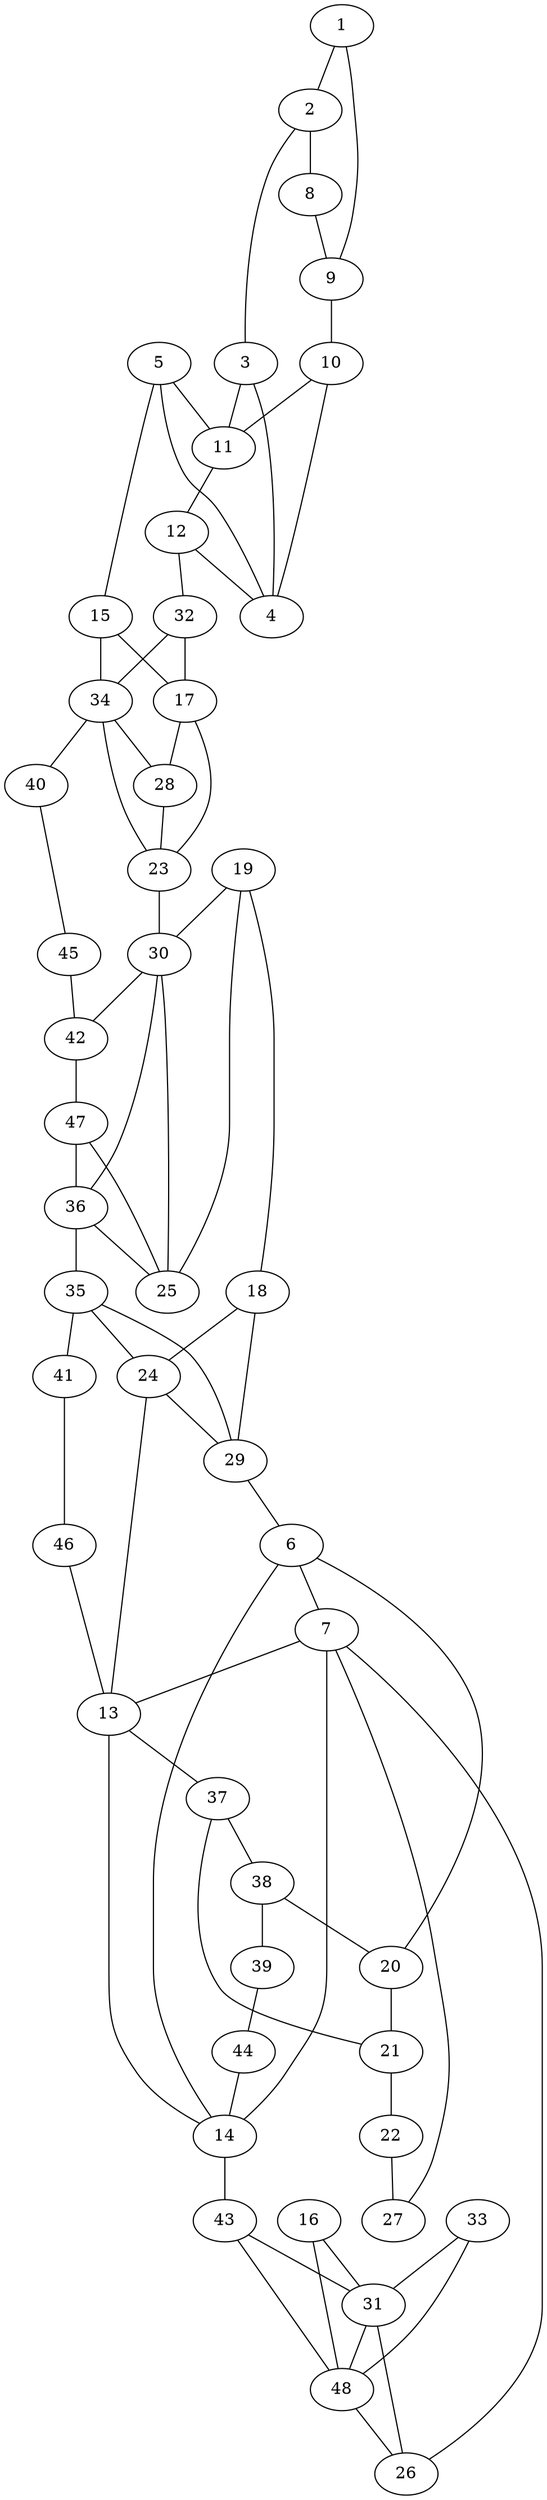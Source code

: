 graph pdb1dlq {
	1	 [aaLength=12,
		sequence=TQDVQDFLRVAS,
		type=0];
	2	 [aaLength=22,
		sequence=NPRVKQIIHRVLSDLYKAIEDL,
		type=0];
	1 -- 2	 [distance0="19.01312",
		frequency=1,
		type0=2];
	3	 [aaLength=18,
		sequence=TSDEYWAGVAYLNQLGAN,
		type=0];
	2 -- 3	 [distance0="2.0",
		frequency=1,
		type0=4];
	8	 [aaLength=12,
		sequence=TQDVQDFLRVAS,
		type=0];
	2 -- 8	 [distance0="24.76274",
		frequency=1,
		type0=3];
	4	 [aaLength=9,
		sequence=EAGLLSPGL,
		type=0];
	3 -- 4	 [distance0="20.58584",
		distance1="1.0",
		frequency=2,
		type0=2,
		type1=4];
	11	 [aaLength=9,
		sequence=EAGLLSPGL,
		type=0];
	3 -- 11	 [distance0="20.64701",
		frequency=1,
		type0=3];
	5	 [aaLength=17,
		sequence=GFDHYLDMRMDAEDAAL,
		type=0];
	5 -- 4	 [distance0="21.22952",
		frequency=1,
		type0=1];
	5 -- 11	 [distance0="27.10162",
		frequency=1,
		type0=3];
	15	 [aaLength=2,
		sequence=VA,
		type=1];
	5 -- 15	 [distance0="15.0",
		frequency=1,
		type0=4];
	6	 [aaLength=10,
		sequence=GPTQQLLNQL,
		type=0];
	7	 [aaLength=8,
		sequence=DPEAIKAN,
		type=0];
	6 -- 7	 [distance0="67.93939",
		frequency=1,
		type0=2];
	20	 [aaLength=7,
		sequence=HIHYFVS,
		type=1];
	6 -- 20	 [distance0="8.0",
		frequency=1,
		type0=4];
	13	 [aaLength=10,
		sequence=GPTQQLLNQL,
		type=0];
	7 -- 13	 [distance0="65.96074",
		frequency=1,
		type0=2];
	14	 [aaLength=8,
		sequence=DPEAIKAN,
		type=0];
	7 -- 14	 [distance0="47.23542",
		frequency=1,
		type0=1];
	26	 [aaLength=5,
		sequence=FAEMV,
		type=1];
	7 -- 26	 [distance0="5.0",
		frequency=1,
		type0=4];
	9	 [aaLength=22,
		sequence=NPRVKQIIHRVLSDLYKAIEDL,
		type=0];
	8 -- 9	 [distance0="22.11704",
		distance1="7.0",
		frequency=2,
		type0=2,
		type1=4];
	9 -- 1	 [distance0="20.61282",
		frequency=1,
		type0=2];
	10	 [aaLength=18,
		sequence=TSDEYWAGVAYLNQLGAN,
		type=0];
	9 -- 10	 [distance0="2.0",
		frequency=1,
		type0=4];
	10 -- 4	 [distance0="20.57744",
		frequency=1,
		type0=2];
	10 -- 11	 [distance0="20.76147",
		distance1="1.0",
		frequency=2,
		type0=3,
		type1=4];
	12	 [aaLength=17,
		sequence=GFDHYLDMRMDAEDAAL,
		type=0];
	11 -- 12	 [distance0="18.85114",
		distance1="0.0",
		frequency=2,
		type0=2,
		type1=5];
	12 -- 4	 [distance0="14.0181",
		frequency=1,
		type0=1];
	32	 [aaLength=2,
		sequence=VA,
		type=1];
	12 -- 32	 [distance0="15.0",
		frequency=1,
		type0=4];
	24	 [aaLength=7,
		sequence=QYRVRTI,
		type=1];
	13 -- 24	 [distance0="72.35413",
		frequency=1,
		type0=3];
	37	 [aaLength=7,
		sequence=HIHYFVS,
		type=1];
	13 -- 37	 [distance0="8.0",
		frequency=1,
		type0=4];
	14 -- 6	 [distance0="72.56427",
		frequency=1,
		type0=2];
	14 -- 13	 [distance0="72.63384",
		frequency=1,
		type0=3];
	43	 [aaLength=5,
		sequence=FAEMV,
		type=1];
	14 -- 43	 [distance0="5.0",
		frequency=1,
		type0=4];
	17	 [aaLength=3,
		sequence=ESV,
		type=1];
	15 -- 17	 [distance0="5.0",
		distance1="3.0",
		frequency=2,
		type0=2,
		type1=4];
	34	 [aaLength=3,
		sequence=ESV,
		type=1];
	15 -- 34	 [distance0="5.0",
		frequency=1,
		type0=3];
	16	 [aaLength=2,
		sequence=LA,
		type=1];
	31	 [aaLength=2,
		sequence=LK,
		type=1];
	16 -- 31	 [distance0="19.0",
		frequency=1,
		type0=2];
	48	 [aaLength=2,
		sequence=LK,
		type=1];
	16 -- 48	 [distance0="19.0",
		frequency=1,
		type0=3];
	23	 [aaLength=3,
		sequence=YAR,
		type=1];
	17 -- 23	 [distance0="4.0",
		frequency=1,
		type0=2];
	28	 [aaLength=3,
		sequence=YAR,
		type=1];
	17 -- 28	 [distance0="4.0",
		distance1="1.0",
		frequency=2,
		type0=3,
		type1=4];
	18	 [aaLength=5,
		sequence=RRSII,
		type=1];
	18 -- 24	 [distance0="10.0",
		distance1="5.0",
		frequency=2,
		type0=2,
		type1=4];
	29	 [aaLength=7,
		sequence=QYRVRTI,
		type=1];
	18 -- 29	 [distance0="10.0",
		frequency=1,
		type0=3];
	19	 [aaLength=5,
		sequence=KVEIW,
		type=1];
	19 -- 18	 [distance0="22.0",
		frequency=1,
		type0=4];
	25	 [aaLength=9,
		sequence=TLILHGTIF,
		type=1];
	19 -- 25	 [distance0="19.0",
		frequency=1,
		type0=2];
	30	 [aaLength=9,
		sequence=TLILHGTIF,
		type=1];
	19 -- 30	 [distance0="19.0",
		frequency=1,
		type0=3];
	21	 [aaLength=7,
		sequence=LTTQINV,
		type=1];
	20 -- 21	 [distance0="13.0",
		distance1="6.0",
		frequency=2,
		type0=2,
		type1=4];
	22	 [aaLength=2,
		sequence=VV,
		type=1];
	21 -- 22	 [distance0="18.0",
		frequency=1,
		type0=4];
	27	 [aaLength=3,
		sequence=VEH,
		type=1];
	22 -- 27	 [distance0="2.0",
		frequency=1,
		type0=4];
	23 -- 30	 [distance0="10.0",
		frequency=1,
		type0=4];
	24 -- 29	 [distance0="0.0",
		frequency=1,
		type0=5];
	25 -- 30	 [distance0="0.0",
		frequency=1,
		type0=1];
	26 -- 31	 [distance0="7.0",
		distance1="2.0",
		frequency=2,
		type0=2,
		type1=4];
	27 -- 7	 [distance0="1.0",
		frequency=1,
		type0=4];
	28 -- 23	 [distance0="0.0",
		frequency=1,
		type0=5];
	29 -- 6	 [distance0="10.0",
		frequency=1,
		type0=4];
	42	 [aaLength=9,
		sequence=TLILHGTIF,
		type=1];
	30 -- 42	 [distance0="0.0",
		frequency=1,
		type0=2];
	31 -- 48	 [distance0="0.0",
		frequency=1,
		type0=1];
	32 -- 17	 [distance0="5.0",
		frequency=1,
		type0=2];
	32 -- 34	 [distance0="5.0",
		distance1="3.0",
		frequency=2,
		type0=3,
		type1=4];
	33	 [aaLength=2,
		sequence=LA,
		type=1];
	33 -- 31	 [distance0="19.0",
		frequency=1,
		type0=2];
	33 -- 48	 [distance0="19.0",
		frequency=1,
		type0=3];
	34 -- 23	 [distance0="4.0",
		frequency=1,
		type0=2];
	34 -- 28	 [distance0="4.0",
		frequency=1,
		type0=3];
	40	 [aaLength=3,
		sequence=YAR,
		type=1];
	34 -- 40	 [distance0="1.0",
		frequency=1,
		type0=4];
	35	 [aaLength=5,
		sequence=RRSII,
		type=1];
	35 -- 24	 [distance0="10.0",
		frequency=1,
		type0=2];
	35 -- 29	 [distance0="10.0",
		frequency=1,
		type0=3];
	41	 [aaLength=7,
		sequence=QYRVRTI,
		type=1];
	35 -- 41	 [distance0="5.0",
		frequency=1,
		type0=4];
	36	 [aaLength=5,
		sequence=KVEIW,
		type=1];
	36 -- 25	 [distance0="19.0",
		frequency=1,
		type0=2];
	36 -- 30	 [distance0="19.0",
		frequency=1,
		type0=3];
	36 -- 35	 [distance0="22.0",
		frequency=1,
		type0=4];
	37 -- 21	 [distance0="13.0",
		frequency=1,
		type0=2];
	38	 [aaLength=7,
		sequence=LTTQINV,
		type=1];
	37 -- 38	 [distance0="13.0",
		distance1="6.0",
		frequency=2,
		type0=3,
		type1=4];
	38 -- 20	 [distance0="13.0",
		frequency=1,
		type0=2];
	39	 [aaLength=2,
		sequence=VV,
		type=1];
	38 -- 39	 [distance0="18.0",
		frequency=1,
		type0=4];
	44	 [aaLength=3,
		sequence=VEH,
		type=1];
	39 -- 44	 [distance0="2.0",
		frequency=1,
		type0=4];
	45	 [aaLength=3,
		sequence=YAR,
		type=1];
	40 -- 45	 [distance0="0.0",
		frequency=1,
		type0=5];
	46	 [aaLength=7,
		sequence=QYRVRTI,
		type=1];
	41 -- 46	 [distance0="0.0",
		frequency=1,
		type0=5];
	47	 [aaLength=9,
		sequence=TLILHGTIF,
		type=1];
	42 -- 47	 [distance0="0.0",
		distance1="0.0",
		frequency=2,
		type0=3,
		type1=5];
	43 -- 31	 [distance0="7.0",
		frequency=1,
		type0=2];
	43 -- 48	 [distance0="7.0",
		distance1="2.0",
		frequency=2,
		type0=3,
		type1=4];
	44 -- 14	 [distance0="1.0",
		frequency=1,
		type0=4];
	45 -- 42	 [distance0="10.0",
		frequency=1,
		type0=4];
	46 -- 13	 [distance0="10.0",
		frequency=1,
		type0=4];
	47 -- 25	 [distance0="0.0",
		frequency=1,
		type0=1];
	47 -- 36	 [distance0="10.0",
		frequency=1,
		type0=4];
	48 -- 26	 [distance0="7.0",
		frequency=1,
		type0=2];
}
